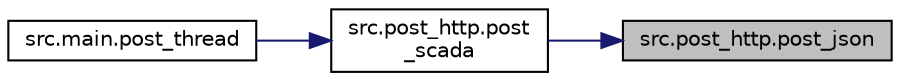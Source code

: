 digraph "src.post_http.post_json"
{
 // LATEX_PDF_SIZE
  edge [fontname="Helvetica",fontsize="10",labelfontname="Helvetica",labelfontsize="10"];
  node [fontname="Helvetica",fontsize="10",shape=record];
  rankdir="RL";
  Node1 [label="src.post_http.post_json",height=0.2,width=0.4,color="black", fillcolor="grey75", style="filled", fontcolor="black",tooltip="Get the status of the data."];
  Node1 -> Node2 [dir="back",color="midnightblue",fontsize="10",style="solid",fontname="Helvetica"];
  Node2 [label="src.post_http.post\l_scada",height=0.2,width=0.4,color="black", fillcolor="white", style="filled",URL="$namespacesrc_1_1post__http.html#a20495fff235e0bbaf75ecd2b4297e7a6",tooltip="Create a text file with meters information."];
  Node2 -> Node3 [dir="back",color="midnightblue",fontsize="10",style="solid",fontname="Helvetica"];
  Node3 [label="src.main.post_thread",height=0.2,width=0.4,color="black", fillcolor="white", style="filled",URL="$namespacesrc_1_1main.html#a7ecd7cbccbf833555759176fc61e7e83",tooltip="Post meters information."];
}
